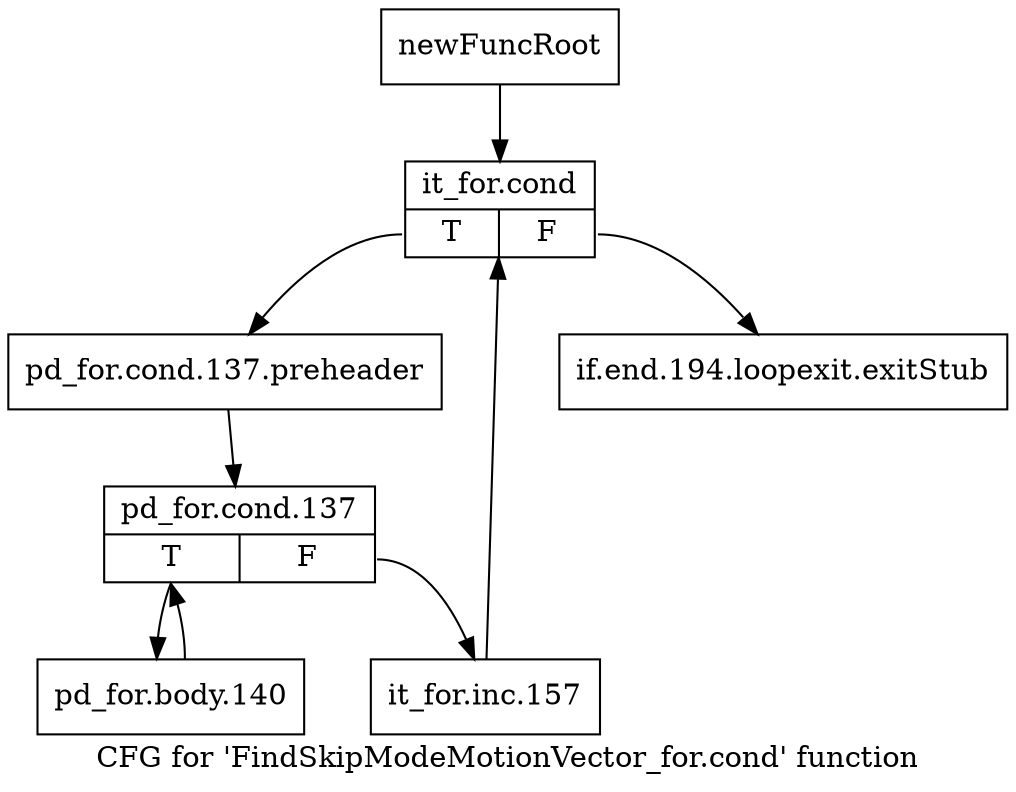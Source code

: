 digraph "CFG for 'FindSkipModeMotionVector_for.cond' function" {
	label="CFG for 'FindSkipModeMotionVector_for.cond' function";

	Node0x2a0da50 [shape=record,label="{newFuncRoot}"];
	Node0x2a0da50 -> Node0x2a0daf0;
	Node0x2a0daa0 [shape=record,label="{if.end.194.loopexit.exitStub}"];
	Node0x2a0daf0 [shape=record,label="{it_for.cond|{<s0>T|<s1>F}}"];
	Node0x2a0daf0:s0 -> Node0x2a0db40;
	Node0x2a0daf0:s1 -> Node0x2a0daa0;
	Node0x2a0db40 [shape=record,label="{pd_for.cond.137.preheader}"];
	Node0x2a0db40 -> Node0x2a0db90;
	Node0x2a0db90 [shape=record,label="{pd_for.cond.137|{<s0>T|<s1>F}}"];
	Node0x2a0db90:s0 -> Node0x2a0dc30;
	Node0x2a0db90:s1 -> Node0x2a0dbe0;
	Node0x2a0dbe0 [shape=record,label="{it_for.inc.157}"];
	Node0x2a0dbe0 -> Node0x2a0daf0;
	Node0x2a0dc30 [shape=record,label="{pd_for.body.140}"];
	Node0x2a0dc30 -> Node0x2a0db90;
}
